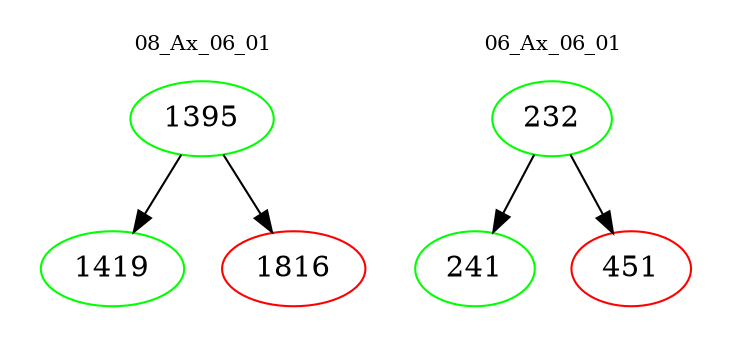 digraph{
subgraph cluster_0 {
color = white
label = "08_Ax_06_01";
fontsize=10;
T0_1395 [label="1395", color="green"]
T0_1395 -> T0_1419 [color="black"]
T0_1419 [label="1419", color="green"]
T0_1395 -> T0_1816 [color="black"]
T0_1816 [label="1816", color="red"]
}
subgraph cluster_1 {
color = white
label = "06_Ax_06_01";
fontsize=10;
T1_232 [label="232", color="green"]
T1_232 -> T1_241 [color="black"]
T1_241 [label="241", color="green"]
T1_232 -> T1_451 [color="black"]
T1_451 [label="451", color="red"]
}
}
